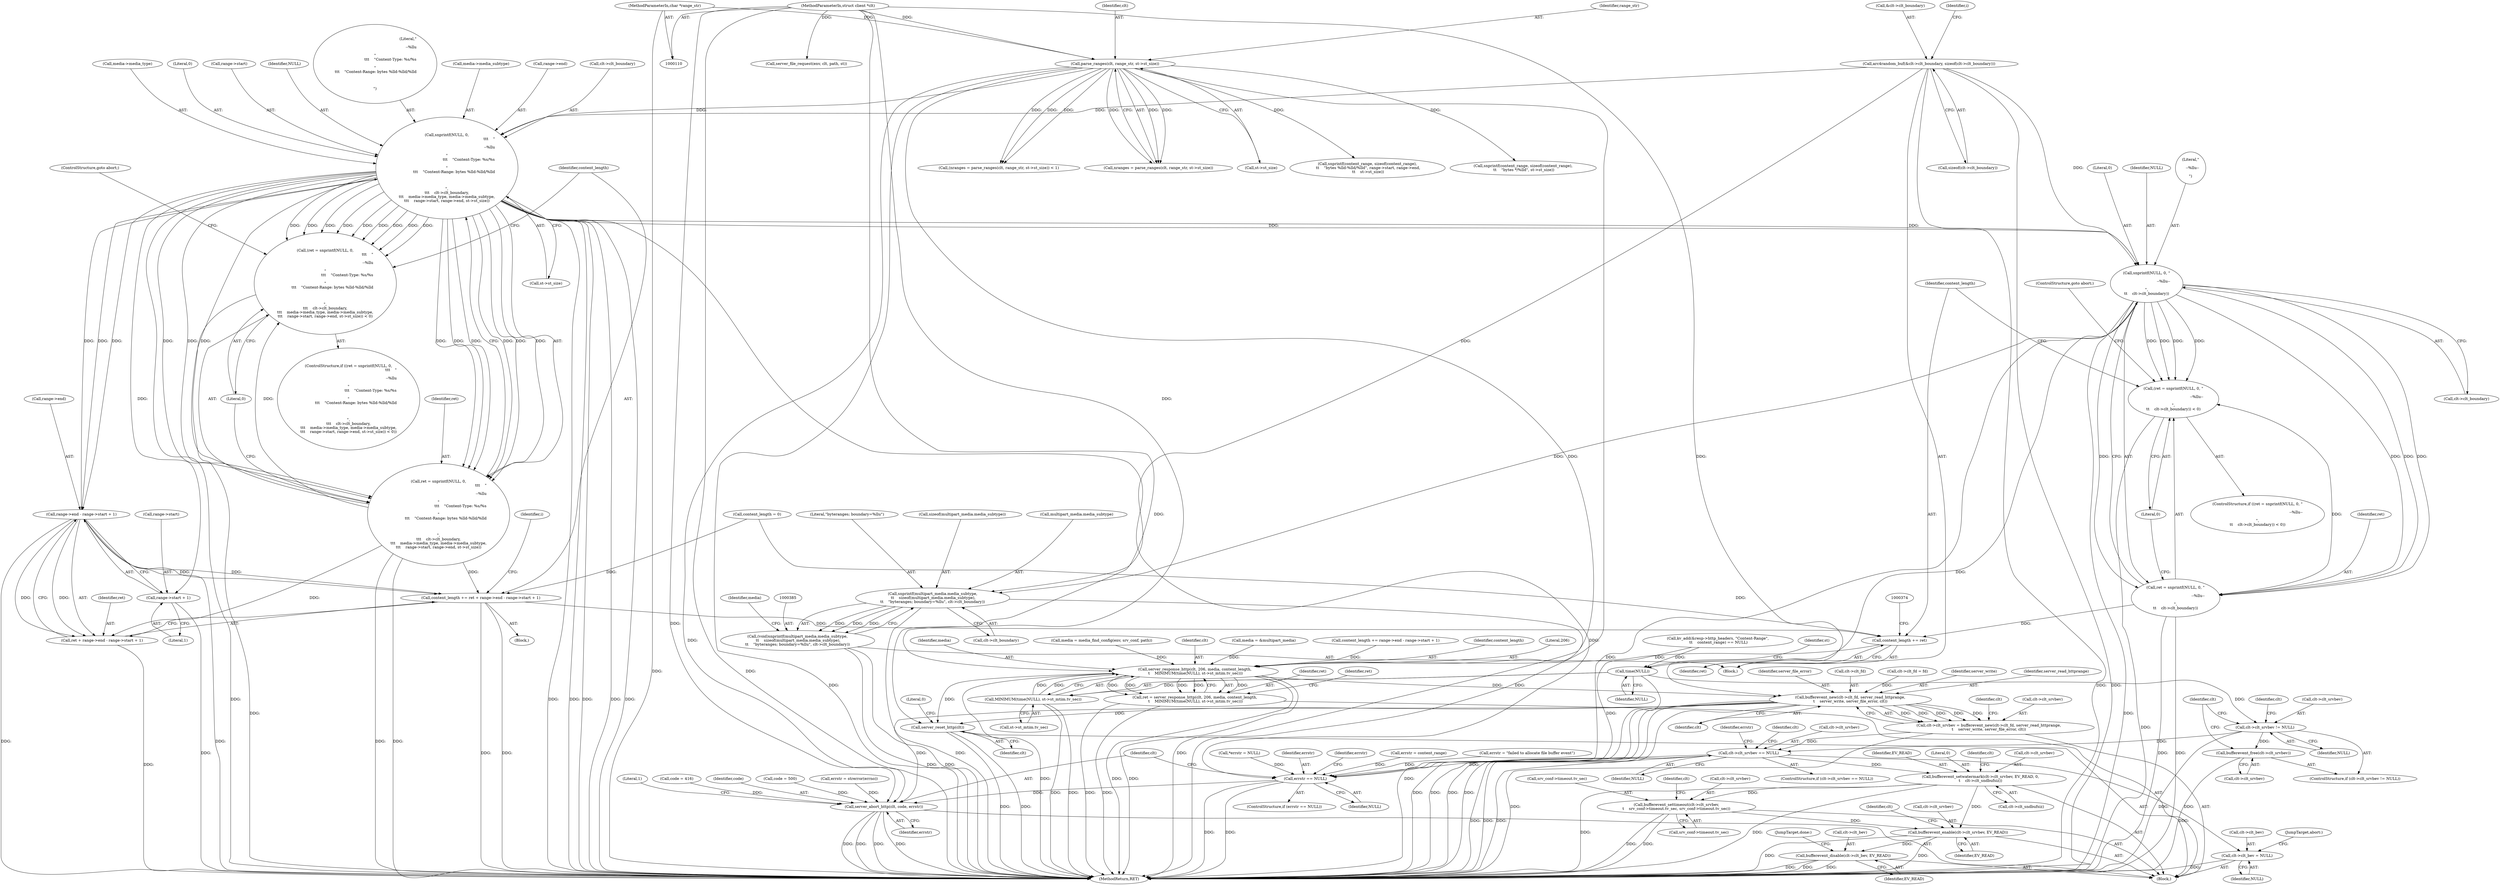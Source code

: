 digraph "0_src_142cfc82b932bc211218fbd7bdda8c7ce83f19df_1@API" {
"1000320" [label="(Call,snprintf(NULL, 0,\n\t\t\t    \"\r\n--%llu\r\n\"\n\t\t\t    \"Content-Type: %s/%s\r\n\"\n \t\t\t    \"Content-Range: bytes %lld-%lld/%lld\r\n\r\n\",\n\t\t\t    clt->clt_boundary,\n\t\t\t    media->media_type, media->media_subtype,\n\t\t\t    range->start, range->end, st->st_size))"];
"1000289" [label="(Call,arc4random_buf(&clt->clt_boundary, sizeof(clt->clt_boundary)))"];
"1000348" [label="(Call,range->end - range->start + 1)"];
"1000320" [label="(Call,snprintf(NULL, 0,\n\t\t\t    \"\r\n--%llu\r\n\"\n\t\t\t    \"Content-Type: %s/%s\r\n\"\n \t\t\t    \"Content-Range: bytes %lld-%lld/%lld\r\n\r\n\",\n\t\t\t    clt->clt_boundary,\n\t\t\t    media->media_type, media->media_subtype,\n\t\t\t    range->start, range->end, st->st_size))"];
"1000182" [label="(Call,parse_ranges(clt, range_str, st->st_size))"];
"1000112" [label="(MethodParameterIn,struct client *clt)"];
"1000115" [label="(MethodParameterIn,char *range_str)"];
"1000317" [label="(Call,(ret = snprintf(NULL, 0,\n\t\t\t    \"\r\n--%llu\r\n\"\n\t\t\t    \"Content-Type: %s/%s\r\n\"\n \t\t\t    \"Content-Range: bytes %lld-%lld/%lld\r\n\r\n\",\n\t\t\t    clt->clt_boundary,\n\t\t\t    media->media_type, media->media_subtype,\n\t\t\t    range->start, range->end, st->st_size)) < 0)"];
"1000318" [label="(Call,ret = snprintf(NULL, 0,\n\t\t\t    \"\r\n--%llu\r\n\"\n\t\t\t    \"Content-Type: %s/%s\r\n\"\n \t\t\t    \"Content-Range: bytes %lld-%lld/%lld\r\n\r\n\",\n\t\t\t    clt->clt_boundary,\n\t\t\t    media->media_type, media->media_subtype,\n\t\t\t    range->start, range->end, st->st_size))"];
"1000344" [label="(Call,content_length += ret + range->end - range->start + 1)"];
"1000370" [label="(Call,content_length += ret)"];
"1000409" [label="(Call,server_response_http(clt, 206, media, content_length,\n \t    MINIMUM(time(NULL), st->st_mtim.tv_sec)))"];
"1000407" [label="(Call,ret = server_response_http(clt, 206, media, content_length,\n \t    MINIMUM(time(NULL), st->st_mtim.tv_sec)))"];
"1000457" [label="(Call,bufferevent_new(clt->clt_fd, server_read_httprange,\n\t    server_write, server_file_error, clt))"];
"1000453" [label="(Call,clt->clt_srvbev = bufferevent_new(clt->clt_fd, server_read_httprange,\n\t    server_write, server_file_error, clt))"];
"1000466" [label="(Call,clt->clt_srvbev == NULL)"];
"1000476" [label="(Call,bufferevent_setwatermark(clt->clt_srvbev, EV_READ, 0,\n\t    clt->clt_sndbufsiz))"];
"1000485" [label="(Call,bufferevent_settimeout(clt->clt_srvbev,\n\t    srv_conf->timeout.tv_sec, srv_conf->timeout.tv_sec))"];
"1000499" [label="(Call,bufferevent_enable(clt->clt_srvbev, EV_READ))"];
"1000504" [label="(Call,bufferevent_disable(clt->clt_bev, EV_READ))"];
"1000526" [label="(Call,clt->clt_bev = NULL)"];
"1000540" [label="(Call,errstr == NULL)"];
"1000547" [label="(Call,server_abort_http(clt, code, errstr))"];
"1000510" [label="(Call,server_reset_http(clt))"];
"1000346" [label="(Call,ret + range->end - range->start + 1)"];
"1000352" [label="(Call,range->start + 1)"];
"1000361" [label="(Call,snprintf(NULL, 0, \"\r\n--%llu--\r\n\",\n\t\t    clt->clt_boundary))"];
"1000358" [label="(Call,(ret = snprintf(NULL, 0, \"\r\n--%llu--\r\n\",\n\t\t    clt->clt_boundary)) < 0)"];
"1000359" [label="(Call,ret = snprintf(NULL, 0, \"\r\n--%llu--\r\n\",\n\t\t    clt->clt_boundary))"];
"1000386" [label="(Call,snprintf(multipart_media.media_subtype,\n \t\t    sizeof(multipart_media.media_subtype),\n\t\t    \"byteranges; boundary=%llu\", clt->clt_boundary))"];
"1000384" [label="(Call,(void)snprintf(multipart_media.media_subtype,\n \t\t    sizeof(multipart_media.media_subtype),\n\t\t    \"byteranges; boundary=%llu\", clt->clt_boundary))"];
"1000415" [label="(Call,time(NULL))"];
"1000414" [label="(Call,MINIMUM(time(NULL), st->st_mtim.tv_sec))"];
"1000439" [label="(Call,clt->clt_srvbev != NULL)"];
"1000444" [label="(Call,bufferevent_free(clt->clt_srvbev))"];
"1000182" [label="(Call,parse_ranges(clt, range_str, st->st_size))"];
"1000509" [label="(JumpTarget,done:)"];
"1000467" [label="(Call,clt->clt_srvbev)"];
"1000486" [label="(Call,clt->clt_srvbev)"];
"1000243" [label="(Call,snprintf(content_range, sizeof(content_range),\n \t\t    \"bytes %lld-%lld/%lld\", range->start, range->end,\n \t\t    st->st_size))"];
"1000349" [label="(Call,range->end)"];
"1000464" [label="(Identifier,clt)"];
"1000462" [label="(Identifier,server_write)"];
"1000258" [label="(Call,kv_add(&resp->http_headers, \"Content-Range\",\n \t\t    content_range) == NULL)"];
"1000445" [label="(Call,clt->clt_srvbev)"];
"1000362" [label="(Identifier,NULL)"];
"1000386" [label="(Call,snprintf(multipart_media.media_subtype,\n \t\t    sizeof(multipart_media.media_subtype),\n\t\t    \"byteranges; boundary=%llu\", clt->clt_boundary))"];
"1000530" [label="(Identifier,NULL)"];
"1000487" [label="(Identifier,clt)"];
"1000505" [label="(Call,clt->clt_bev)"];
"1000468" [label="(Identifier,clt)"];
"1000290" [label="(Call,&clt->clt_boundary)"];
"1000494" [label="(Call,srv_conf->timeout.tv_sec)"];
"1000390" [label="(Call,sizeof(multipart_media.media_subtype))"];
"1000346" [label="(Call,ret + range->end - range->start + 1)"];
"1000548" [label="(Identifier,clt)"];
"1000146" [label="(Call,content_length = 0)"];
"1000511" [label="(Identifier,clt)"];
"1000217" [label="(Call,media = media_find_config(env, srv_conf, path))"];
"1000410" [label="(Identifier,clt)"];
"1000461" [label="(Identifier,server_read_httprange)"];
"1000344" [label="(Call,content_length += ret + range->end - range->start + 1)"];
"1000541" [label="(Identifier,errstr)"];
"1000470" [label="(Identifier,NULL)"];
"1000116" [label="(Block,)"];
"1000454" [label="(Call,clt->clt_srvbev)"];
"1000195" [label="(Call,snprintf(content_range, sizeof(content_range),\n \t\t    \"bytes */%lld\", st->st_size))"];
"1000115" [label="(MethodParameterIn,char *range_str)"];
"1000179" [label="(Call,(nranges = parse_ranges(clt, range_str, st->st_size)) < 1)"];
"1000306" [label="(Identifier,i)"];
"1000463" [label="(Identifier,server_file_error)"];
"1000510" [label="(Call,server_reset_http(clt))"];
"1000356" [label="(Literal,1)"];
"1000395" [label="(Call,clt->clt_boundary)"];
"1000352" [label="(Call,range->start + 1)"];
"1000503" [label="(Identifier,EV_READ)"];
"1000321" [label="(Identifier,NULL)"];
"1000319" [label="(Identifier,ret)"];
"1000473" [label="(Identifier,errstr)"];
"1000446" [label="(Identifier,clt)"];
"1000371" [label="(Identifier,content_length)"];
"1000398" [label="(Call,media = &multipart_media)"];
"1000513" [label="(Literal,0)"];
"1000458" [label="(Call,clt->clt_fd)"];
"1000414" [label="(Call,MINIMUM(time(NULL), st->st_mtim.tv_sec))"];
"1000323" [label="(Literal,\"\r\n--%llu\r\n\"\n\t\t\t    \"Content-Type: %s/%s\r\n\"\n \t\t\t    \"Content-Range: bytes %lld-%lld/%lld\r\n\r\n\")"];
"1000527" [label="(Call,clt->clt_bev)"];
"1000443" [label="(Identifier,NULL)"];
"1000453" [label="(Call,clt->clt_srvbev = bufferevent_new(clt->clt_fd, server_read_httprange,\n\t    server_write, server_file_error, clt))"];
"1000457" [label="(Call,bufferevent_new(clt->clt_fd, server_read_httprange,\n\t    server_write, server_file_error, clt))"];
"1000542" [label="(Identifier,NULL)"];
"1000477" [label="(Call,clt->clt_srvbev)"];
"1000489" [label="(Call,srv_conf->timeout.tv_sec)"];
"1000544" [label="(Identifier,errstr)"];
"1000433" [label="(Call,clt->clt_fd = fd)"];
"1000423" [label="(Identifier,ret)"];
"1000407" [label="(Call,ret = server_response_http(clt, 206, media, content_length,\n \t    MINIMUM(time(NULL), st->st_mtim.tv_sec)))"];
"1000365" [label="(Call,clt->clt_boundary)"];
"1000438" [label="(ControlStructure,if (clt->clt_srvbev != NULL))"];
"1000288" [label="(Block,)"];
"1000547" [label="(Call,server_abort_http(clt, code, errstr))"];
"1000343" [label="(ControlStructure,goto abort;)"];
"1000361" [label="(Call,snprintf(NULL, 0, \"\r\n--%llu--\r\n\",\n\t\t    clt->clt_boundary))"];
"1000318" [label="(Call,ret = snprintf(NULL, 0,\n\t\t\t    \"\r\n--%llu\r\n\"\n\t\t\t    \"Content-Type: %s/%s\r\n\"\n \t\t\t    \"Content-Range: bytes %lld-%lld/%lld\r\n\r\n\",\n\t\t\t    clt->clt_boundary,\n\t\t\t    media->media_type, media->media_subtype,\n\t\t\t    range->start, range->end, st->st_size))"];
"1000444" [label="(Call,bufferevent_free(clt->clt_srvbev))"];
"1000348" [label="(Call,range->end - range->start + 1)"];
"1000482" [label="(Call,clt->clt_sndbufsiz)"];
"1000387" [label="(Call,multipart_media.media_subtype)"];
"1000370" [label="(Call,content_length += ret)"];
"1000330" [label="(Call,media->media_subtype)"];
"1000345" [label="(Identifier,content_length)"];
"1000294" [label="(Call,sizeof(clt->clt_boundary))"];
"1000540" [label="(Call,errstr == NULL)"];
"1000360" [label="(Identifier,ret)"];
"1000372" [label="(Identifier,ret)"];
"1000531" [label="(JumpTarget,abort:)"];
"1000553" [label="(Literal,1)"];
"1000485" [label="(Call,bufferevent_settimeout(clt->clt_srvbev,\n\t    srv_conf->timeout.tv_sec, srv_conf->timeout.tv_sec))"];
"1000190" [label="(Call,code = 416)"];
"1000359" [label="(Call,ret = snprintf(NULL, 0, \"\r\n--%llu--\r\n\",\n\t\t    clt->clt_boundary))"];
"1000480" [label="(Identifier,EV_READ)"];
"1000465" [label="(ControlStructure,if (clt->clt_srvbev == NULL))"];
"1000289" [label="(Call,arc4random_buf(&clt->clt_boundary, sizeof(clt->clt_boundary)))"];
"1000320" [label="(Call,snprintf(NULL, 0,\n\t\t\t    \"\r\n--%llu\r\n\"\n\t\t\t    \"Content-Type: %s/%s\r\n\"\n \t\t\t    \"Content-Range: bytes %lld-%lld/%lld\r\n\r\n\",\n\t\t\t    clt->clt_boundary,\n\t\t\t    media->media_type, media->media_subtype,\n\t\t\t    range->start, range->end, st->st_size))"];
"1000409" [label="(Call,server_response_http(clt, 206, media, content_length,\n \t    MINIMUM(time(NULL), st->st_mtim.tv_sec)))"];
"1000183" [label="(Identifier,clt)"];
"1000300" [label="(Identifier,i)"];
"1000554" [label="(MethodReturn,RET)"];
"1000539" [label="(ControlStructure,if (errstr == NULL))"];
"1000549" [label="(Identifier,code)"];
"1000476" [label="(Call,bufferevent_setwatermark(clt->clt_srvbev, EV_READ, 0,\n\t    clt->clt_sndbufsiz))"];
"1000347" [label="(Identifier,ret)"];
"1000358" [label="(Call,(ret = snprintf(NULL, 0, \"\r\n--%llu--\r\n\",\n\t\t    clt->clt_boundary)) < 0)"];
"1000368" [label="(Literal,0)"];
"1000408" [label="(Identifier,ret)"];
"1000276" [label="(Call,content_length += range->end - range->start + 1)"];
"1000417" [label="(Call,st->st_mtim.tv_sec)"];
"1000317" [label="(Call,(ret = snprintf(NULL, 0,\n\t\t\t    \"\r\n--%llu\r\n\"\n\t\t\t    \"Content-Type: %s/%s\r\n\"\n \t\t\t    \"Content-Range: bytes %lld-%lld/%lld\r\n\r\n\",\n\t\t\t    clt->clt_boundary,\n\t\t\t    media->media_type, media->media_subtype,\n\t\t\t    range->start, range->end, st->st_size)) < 0)"];
"1000150" [label="(Call,code = 500)"];
"1000336" [label="(Call,range->end)"];
"1000543" [label="(Call,errstr = strerror(errno))"];
"1000394" [label="(Literal,\"byteranges; boundary=%llu\")"];
"1000384" [label="(Call,(void)snprintf(multipart_media.media_subtype,\n \t\t    sizeof(multipart_media.media_subtype),\n\t\t    \"byteranges; boundary=%llu\", clt->clt_boundary))"];
"1000342" [label="(Literal,0)"];
"1000324" [label="(Call,clt->clt_boundary)"];
"1000364" [label="(Literal,\"\r\n--%llu--\r\n\")"];
"1000369" [label="(ControlStructure,goto abort;)"];
"1000327" [label="(Call,media->media_type)"];
"1000439" [label="(Call,clt->clt_srvbev != NULL)"];
"1000481" [label="(Literal,0)"];
"1000307" [label="(Block,)"];
"1000413" [label="(Identifier,content_length)"];
"1000316" [label="(ControlStructure,if ((ret = snprintf(NULL, 0,\n\t\t\t    \"\r\n--%llu\r\n\"\n\t\t\t    \"Content-Type: %s/%s\r\n\"\n \t\t\t    \"Content-Range: bytes %lld-%lld/%lld\r\n\r\n\",\n\t\t\t    clt->clt_boundary,\n\t\t\t    media->media_type, media->media_subtype,\n\t\t\t    range->start, range->end, st->st_size)) < 0))"];
"1000526" [label="(Call,clt->clt_bev = NULL)"];
"1000500" [label="(Call,clt->clt_srvbev)"];
"1000411" [label="(Literal,206)"];
"1000478" [label="(Identifier,clt)"];
"1000416" [label="(Identifier,NULL)"];
"1000180" [label="(Call,nranges = parse_ranges(clt, range_str, st->st_size))"];
"1000499" [label="(Call,bufferevent_enable(clt->clt_srvbev, EV_READ))"];
"1000466" [label="(Call,clt->clt_srvbev == NULL)"];
"1000504" [label="(Call,bufferevent_disable(clt->clt_bev, EV_READ))"];
"1000184" [label="(Identifier,range_str)"];
"1000353" [label="(Call,range->start)"];
"1000203" [label="(Call,errstr = content_range)"];
"1000501" [label="(Identifier,clt)"];
"1000419" [label="(Identifier,st)"];
"1000508" [label="(Identifier,EV_READ)"];
"1000472" [label="(Call,errstr = \"failed to allocate file buffer event\")"];
"1000506" [label="(Identifier,clt)"];
"1000112" [label="(MethodParameterIn,struct client *clt)"];
"1000322" [label="(Literal,0)"];
"1000163" [label="(Call,*errstr = NULL)"];
"1000399" [label="(Identifier,media)"];
"1000450" [label="(Identifier,clt)"];
"1000550" [label="(Identifier,errstr)"];
"1000412" [label="(Identifier,media)"];
"1000440" [label="(Call,clt->clt_srvbev)"];
"1000357" [label="(ControlStructure,if ((ret = snprintf(NULL, 0, \"\r\n--%llu--\r\n\",\n\t\t    clt->clt_boundary)) < 0))"];
"1000333" [label="(Call,range->start)"];
"1000173" [label="(Call,server_file_request(env, clt, path, st))"];
"1000339" [label="(Call,st->st_size)"];
"1000415" [label="(Call,time(NULL))"];
"1000185" [label="(Call,st->st_size)"];
"1000363" [label="(Literal,0)"];
"1000320" -> "1000318"  [label="AST: "];
"1000320" -> "1000339"  [label="CFG: "];
"1000321" -> "1000320"  [label="AST: "];
"1000322" -> "1000320"  [label="AST: "];
"1000323" -> "1000320"  [label="AST: "];
"1000324" -> "1000320"  [label="AST: "];
"1000327" -> "1000320"  [label="AST: "];
"1000330" -> "1000320"  [label="AST: "];
"1000333" -> "1000320"  [label="AST: "];
"1000336" -> "1000320"  [label="AST: "];
"1000339" -> "1000320"  [label="AST: "];
"1000318" -> "1000320"  [label="CFG: "];
"1000320" -> "1000554"  [label="DDG: "];
"1000320" -> "1000554"  [label="DDG: "];
"1000320" -> "1000554"  [label="DDG: "];
"1000320" -> "1000554"  [label="DDG: "];
"1000320" -> "1000554"  [label="DDG: "];
"1000320" -> "1000554"  [label="DDG: "];
"1000320" -> "1000317"  [label="DDG: "];
"1000320" -> "1000317"  [label="DDG: "];
"1000320" -> "1000317"  [label="DDG: "];
"1000320" -> "1000317"  [label="DDG: "];
"1000320" -> "1000317"  [label="DDG: "];
"1000320" -> "1000317"  [label="DDG: "];
"1000320" -> "1000317"  [label="DDG: "];
"1000320" -> "1000317"  [label="DDG: "];
"1000320" -> "1000317"  [label="DDG: "];
"1000320" -> "1000318"  [label="DDG: "];
"1000320" -> "1000318"  [label="DDG: "];
"1000320" -> "1000318"  [label="DDG: "];
"1000320" -> "1000318"  [label="DDG: "];
"1000320" -> "1000318"  [label="DDG: "];
"1000320" -> "1000318"  [label="DDG: "];
"1000320" -> "1000318"  [label="DDG: "];
"1000320" -> "1000318"  [label="DDG: "];
"1000320" -> "1000318"  [label="DDG: "];
"1000289" -> "1000320"  [label="DDG: "];
"1000348" -> "1000320"  [label="DDG: "];
"1000182" -> "1000320"  [label="DDG: "];
"1000320" -> "1000348"  [label="DDG: "];
"1000320" -> "1000348"  [label="DDG: "];
"1000320" -> "1000352"  [label="DDG: "];
"1000320" -> "1000361"  [label="DDG: "];
"1000320" -> "1000361"  [label="DDG: "];
"1000320" -> "1000540"  [label="DDG: "];
"1000289" -> "1000288"  [label="AST: "];
"1000289" -> "1000294"  [label="CFG: "];
"1000290" -> "1000289"  [label="AST: "];
"1000294" -> "1000289"  [label="AST: "];
"1000300" -> "1000289"  [label="CFG: "];
"1000289" -> "1000554"  [label="DDG: "];
"1000289" -> "1000554"  [label="DDG: "];
"1000289" -> "1000361"  [label="DDG: "];
"1000289" -> "1000386"  [label="DDG: "];
"1000348" -> "1000346"  [label="AST: "];
"1000348" -> "1000352"  [label="CFG: "];
"1000349" -> "1000348"  [label="AST: "];
"1000352" -> "1000348"  [label="AST: "];
"1000346" -> "1000348"  [label="CFG: "];
"1000348" -> "1000554"  [label="DDG: "];
"1000348" -> "1000554"  [label="DDG: "];
"1000348" -> "1000344"  [label="DDG: "];
"1000348" -> "1000344"  [label="DDG: "];
"1000348" -> "1000346"  [label="DDG: "];
"1000348" -> "1000346"  [label="DDG: "];
"1000182" -> "1000180"  [label="AST: "];
"1000182" -> "1000185"  [label="CFG: "];
"1000183" -> "1000182"  [label="AST: "];
"1000184" -> "1000182"  [label="AST: "];
"1000185" -> "1000182"  [label="AST: "];
"1000180" -> "1000182"  [label="CFG: "];
"1000182" -> "1000554"  [label="DDG: "];
"1000182" -> "1000554"  [label="DDG: "];
"1000182" -> "1000179"  [label="DDG: "];
"1000182" -> "1000179"  [label="DDG: "];
"1000182" -> "1000179"  [label="DDG: "];
"1000182" -> "1000180"  [label="DDG: "];
"1000182" -> "1000180"  [label="DDG: "];
"1000182" -> "1000180"  [label="DDG: "];
"1000112" -> "1000182"  [label="DDG: "];
"1000115" -> "1000182"  [label="DDG: "];
"1000182" -> "1000195"  [label="DDG: "];
"1000182" -> "1000243"  [label="DDG: "];
"1000182" -> "1000409"  [label="DDG: "];
"1000182" -> "1000547"  [label="DDG: "];
"1000112" -> "1000110"  [label="AST: "];
"1000112" -> "1000554"  [label="DDG: "];
"1000112" -> "1000173"  [label="DDG: "];
"1000112" -> "1000409"  [label="DDG: "];
"1000112" -> "1000457"  [label="DDG: "];
"1000112" -> "1000510"  [label="DDG: "];
"1000112" -> "1000547"  [label="DDG: "];
"1000115" -> "1000110"  [label="AST: "];
"1000115" -> "1000554"  [label="DDG: "];
"1000317" -> "1000316"  [label="AST: "];
"1000317" -> "1000342"  [label="CFG: "];
"1000318" -> "1000317"  [label="AST: "];
"1000342" -> "1000317"  [label="AST: "];
"1000343" -> "1000317"  [label="CFG: "];
"1000345" -> "1000317"  [label="CFG: "];
"1000317" -> "1000554"  [label="DDG: "];
"1000318" -> "1000317"  [label="DDG: "];
"1000319" -> "1000318"  [label="AST: "];
"1000342" -> "1000318"  [label="CFG: "];
"1000318" -> "1000554"  [label="DDG: "];
"1000318" -> "1000554"  [label="DDG: "];
"1000318" -> "1000344"  [label="DDG: "];
"1000318" -> "1000346"  [label="DDG: "];
"1000344" -> "1000307"  [label="AST: "];
"1000344" -> "1000346"  [label="CFG: "];
"1000345" -> "1000344"  [label="AST: "];
"1000346" -> "1000344"  [label="AST: "];
"1000306" -> "1000344"  [label="CFG: "];
"1000344" -> "1000554"  [label="DDG: "];
"1000344" -> "1000554"  [label="DDG: "];
"1000146" -> "1000344"  [label="DDG: "];
"1000344" -> "1000370"  [label="DDG: "];
"1000370" -> "1000288"  [label="AST: "];
"1000370" -> "1000372"  [label="CFG: "];
"1000371" -> "1000370"  [label="AST: "];
"1000372" -> "1000370"  [label="AST: "];
"1000374" -> "1000370"  [label="CFG: "];
"1000359" -> "1000370"  [label="DDG: "];
"1000146" -> "1000370"  [label="DDG: "];
"1000370" -> "1000409"  [label="DDG: "];
"1000409" -> "1000407"  [label="AST: "];
"1000409" -> "1000414"  [label="CFG: "];
"1000410" -> "1000409"  [label="AST: "];
"1000411" -> "1000409"  [label="AST: "];
"1000412" -> "1000409"  [label="AST: "];
"1000413" -> "1000409"  [label="AST: "];
"1000414" -> "1000409"  [label="AST: "];
"1000407" -> "1000409"  [label="CFG: "];
"1000409" -> "1000554"  [label="DDG: "];
"1000409" -> "1000554"  [label="DDG: "];
"1000409" -> "1000554"  [label="DDG: "];
"1000409" -> "1000407"  [label="DDG: "];
"1000409" -> "1000407"  [label="DDG: "];
"1000409" -> "1000407"  [label="DDG: "];
"1000409" -> "1000407"  [label="DDG: "];
"1000409" -> "1000407"  [label="DDG: "];
"1000398" -> "1000409"  [label="DDG: "];
"1000217" -> "1000409"  [label="DDG: "];
"1000276" -> "1000409"  [label="DDG: "];
"1000414" -> "1000409"  [label="DDG: "];
"1000414" -> "1000409"  [label="DDG: "];
"1000409" -> "1000457"  [label="DDG: "];
"1000409" -> "1000510"  [label="DDG: "];
"1000407" -> "1000116"  [label="AST: "];
"1000408" -> "1000407"  [label="AST: "];
"1000423" -> "1000407"  [label="CFG: "];
"1000407" -> "1000554"  [label="DDG: "];
"1000407" -> "1000554"  [label="DDG: "];
"1000457" -> "1000453"  [label="AST: "];
"1000457" -> "1000464"  [label="CFG: "];
"1000458" -> "1000457"  [label="AST: "];
"1000461" -> "1000457"  [label="AST: "];
"1000462" -> "1000457"  [label="AST: "];
"1000463" -> "1000457"  [label="AST: "];
"1000464" -> "1000457"  [label="AST: "];
"1000453" -> "1000457"  [label="CFG: "];
"1000457" -> "1000554"  [label="DDG: "];
"1000457" -> "1000554"  [label="DDG: "];
"1000457" -> "1000554"  [label="DDG: "];
"1000457" -> "1000554"  [label="DDG: "];
"1000457" -> "1000453"  [label="DDG: "];
"1000457" -> "1000453"  [label="DDG: "];
"1000457" -> "1000453"  [label="DDG: "];
"1000457" -> "1000453"  [label="DDG: "];
"1000457" -> "1000453"  [label="DDG: "];
"1000433" -> "1000457"  [label="DDG: "];
"1000457" -> "1000510"  [label="DDG: "];
"1000457" -> "1000547"  [label="DDG: "];
"1000453" -> "1000116"  [label="AST: "];
"1000454" -> "1000453"  [label="AST: "];
"1000468" -> "1000453"  [label="CFG: "];
"1000453" -> "1000554"  [label="DDG: "];
"1000453" -> "1000466"  [label="DDG: "];
"1000466" -> "1000465"  [label="AST: "];
"1000466" -> "1000470"  [label="CFG: "];
"1000467" -> "1000466"  [label="AST: "];
"1000470" -> "1000466"  [label="AST: "];
"1000473" -> "1000466"  [label="CFG: "];
"1000478" -> "1000466"  [label="CFG: "];
"1000466" -> "1000554"  [label="DDG: "];
"1000466" -> "1000554"  [label="DDG: "];
"1000466" -> "1000554"  [label="DDG: "];
"1000439" -> "1000466"  [label="DDG: "];
"1000466" -> "1000476"  [label="DDG: "];
"1000466" -> "1000526"  [label="DDG: "];
"1000466" -> "1000540"  [label="DDG: "];
"1000476" -> "1000116"  [label="AST: "];
"1000476" -> "1000482"  [label="CFG: "];
"1000477" -> "1000476"  [label="AST: "];
"1000480" -> "1000476"  [label="AST: "];
"1000481" -> "1000476"  [label="AST: "];
"1000482" -> "1000476"  [label="AST: "];
"1000487" -> "1000476"  [label="CFG: "];
"1000476" -> "1000554"  [label="DDG: "];
"1000476" -> "1000554"  [label="DDG: "];
"1000476" -> "1000485"  [label="DDG: "];
"1000476" -> "1000499"  [label="DDG: "];
"1000485" -> "1000116"  [label="AST: "];
"1000485" -> "1000494"  [label="CFG: "];
"1000486" -> "1000485"  [label="AST: "];
"1000489" -> "1000485"  [label="AST: "];
"1000494" -> "1000485"  [label="AST: "];
"1000501" -> "1000485"  [label="CFG: "];
"1000485" -> "1000554"  [label="DDG: "];
"1000485" -> "1000554"  [label="DDG: "];
"1000485" -> "1000499"  [label="DDG: "];
"1000499" -> "1000116"  [label="AST: "];
"1000499" -> "1000503"  [label="CFG: "];
"1000500" -> "1000499"  [label="AST: "];
"1000503" -> "1000499"  [label="AST: "];
"1000506" -> "1000499"  [label="CFG: "];
"1000499" -> "1000554"  [label="DDG: "];
"1000499" -> "1000554"  [label="DDG: "];
"1000499" -> "1000504"  [label="DDG: "];
"1000504" -> "1000116"  [label="AST: "];
"1000504" -> "1000508"  [label="CFG: "];
"1000505" -> "1000504"  [label="AST: "];
"1000508" -> "1000504"  [label="AST: "];
"1000509" -> "1000504"  [label="CFG: "];
"1000504" -> "1000554"  [label="DDG: "];
"1000504" -> "1000554"  [label="DDG: "];
"1000504" -> "1000554"  [label="DDG: "];
"1000526" -> "1000116"  [label="AST: "];
"1000526" -> "1000530"  [label="CFG: "];
"1000527" -> "1000526"  [label="AST: "];
"1000530" -> "1000526"  [label="AST: "];
"1000531" -> "1000526"  [label="CFG: "];
"1000526" -> "1000554"  [label="DDG: "];
"1000540" -> "1000539"  [label="AST: "];
"1000540" -> "1000542"  [label="CFG: "];
"1000541" -> "1000540"  [label="AST: "];
"1000542" -> "1000540"  [label="AST: "];
"1000544" -> "1000540"  [label="CFG: "];
"1000548" -> "1000540"  [label="CFG: "];
"1000540" -> "1000554"  [label="DDG: "];
"1000540" -> "1000554"  [label="DDG: "];
"1000163" -> "1000540"  [label="DDG: "];
"1000472" -> "1000540"  [label="DDG: "];
"1000203" -> "1000540"  [label="DDG: "];
"1000361" -> "1000540"  [label="DDG: "];
"1000258" -> "1000540"  [label="DDG: "];
"1000540" -> "1000547"  [label="DDG: "];
"1000547" -> "1000116"  [label="AST: "];
"1000547" -> "1000550"  [label="CFG: "];
"1000548" -> "1000547"  [label="AST: "];
"1000549" -> "1000547"  [label="AST: "];
"1000550" -> "1000547"  [label="AST: "];
"1000553" -> "1000547"  [label="CFG: "];
"1000547" -> "1000554"  [label="DDG: "];
"1000547" -> "1000554"  [label="DDG: "];
"1000547" -> "1000554"  [label="DDG: "];
"1000547" -> "1000554"  [label="DDG: "];
"1000150" -> "1000547"  [label="DDG: "];
"1000190" -> "1000547"  [label="DDG: "];
"1000543" -> "1000547"  [label="DDG: "];
"1000510" -> "1000116"  [label="AST: "];
"1000510" -> "1000511"  [label="CFG: "];
"1000511" -> "1000510"  [label="AST: "];
"1000513" -> "1000510"  [label="CFG: "];
"1000510" -> "1000554"  [label="DDG: "];
"1000510" -> "1000554"  [label="DDG: "];
"1000347" -> "1000346"  [label="AST: "];
"1000346" -> "1000554"  [label="DDG: "];
"1000352" -> "1000356"  [label="CFG: "];
"1000353" -> "1000352"  [label="AST: "];
"1000356" -> "1000352"  [label="AST: "];
"1000352" -> "1000554"  [label="DDG: "];
"1000361" -> "1000359"  [label="AST: "];
"1000361" -> "1000365"  [label="CFG: "];
"1000362" -> "1000361"  [label="AST: "];
"1000363" -> "1000361"  [label="AST: "];
"1000364" -> "1000361"  [label="AST: "];
"1000365" -> "1000361"  [label="AST: "];
"1000359" -> "1000361"  [label="CFG: "];
"1000361" -> "1000554"  [label="DDG: "];
"1000361" -> "1000358"  [label="DDG: "];
"1000361" -> "1000358"  [label="DDG: "];
"1000361" -> "1000358"  [label="DDG: "];
"1000361" -> "1000358"  [label="DDG: "];
"1000361" -> "1000359"  [label="DDG: "];
"1000361" -> "1000359"  [label="DDG: "];
"1000361" -> "1000359"  [label="DDG: "];
"1000361" -> "1000359"  [label="DDG: "];
"1000361" -> "1000386"  [label="DDG: "];
"1000361" -> "1000415"  [label="DDG: "];
"1000358" -> "1000357"  [label="AST: "];
"1000358" -> "1000368"  [label="CFG: "];
"1000359" -> "1000358"  [label="AST: "];
"1000368" -> "1000358"  [label="AST: "];
"1000369" -> "1000358"  [label="CFG: "];
"1000371" -> "1000358"  [label="CFG: "];
"1000358" -> "1000554"  [label="DDG: "];
"1000359" -> "1000358"  [label="DDG: "];
"1000360" -> "1000359"  [label="AST: "];
"1000368" -> "1000359"  [label="CFG: "];
"1000359" -> "1000554"  [label="DDG: "];
"1000359" -> "1000554"  [label="DDG: "];
"1000386" -> "1000384"  [label="AST: "];
"1000386" -> "1000395"  [label="CFG: "];
"1000387" -> "1000386"  [label="AST: "];
"1000390" -> "1000386"  [label="AST: "];
"1000394" -> "1000386"  [label="AST: "];
"1000395" -> "1000386"  [label="AST: "];
"1000384" -> "1000386"  [label="CFG: "];
"1000386" -> "1000554"  [label="DDG: "];
"1000386" -> "1000554"  [label="DDG: "];
"1000386" -> "1000384"  [label="DDG: "];
"1000386" -> "1000384"  [label="DDG: "];
"1000386" -> "1000384"  [label="DDG: "];
"1000384" -> "1000288"  [label="AST: "];
"1000385" -> "1000384"  [label="AST: "];
"1000399" -> "1000384"  [label="CFG: "];
"1000384" -> "1000554"  [label="DDG: "];
"1000384" -> "1000554"  [label="DDG: "];
"1000415" -> "1000414"  [label="AST: "];
"1000415" -> "1000416"  [label="CFG: "];
"1000416" -> "1000415"  [label="AST: "];
"1000419" -> "1000415"  [label="CFG: "];
"1000415" -> "1000554"  [label="DDG: "];
"1000415" -> "1000414"  [label="DDG: "];
"1000258" -> "1000415"  [label="DDG: "];
"1000415" -> "1000439"  [label="DDG: "];
"1000414" -> "1000417"  [label="CFG: "];
"1000417" -> "1000414"  [label="AST: "];
"1000414" -> "1000554"  [label="DDG: "];
"1000414" -> "1000554"  [label="DDG: "];
"1000439" -> "1000438"  [label="AST: "];
"1000439" -> "1000443"  [label="CFG: "];
"1000440" -> "1000439"  [label="AST: "];
"1000443" -> "1000439"  [label="AST: "];
"1000446" -> "1000439"  [label="CFG: "];
"1000450" -> "1000439"  [label="CFG: "];
"1000439" -> "1000554"  [label="DDG: "];
"1000439" -> "1000444"  [label="DDG: "];
"1000444" -> "1000438"  [label="AST: "];
"1000444" -> "1000445"  [label="CFG: "];
"1000445" -> "1000444"  [label="AST: "];
"1000450" -> "1000444"  [label="CFG: "];
"1000444" -> "1000554"  [label="DDG: "];
}
